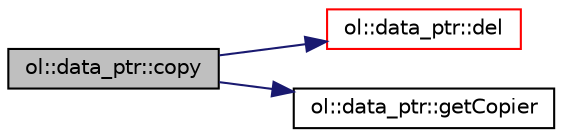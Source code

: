 digraph "ol::data_ptr::copy"
{
 // LATEX_PDF_SIZE
  edge [fontname="Helvetica",fontsize="10",labelfontname="Helvetica",labelfontsize="10"];
  node [fontname="Helvetica",fontsize="10",shape=record];
  rankdir="LR";
  Node1 [label="ol::data_ptr::copy",height=0.2,width=0.4,color="black", fillcolor="grey75", style="filled", fontcolor="black",tooltip=" "];
  Node1 -> Node2 [color="midnightblue",fontsize="10",style="solid",fontname="Helvetica"];
  Node2 [label="ol::data_ptr::del",height=0.2,width=0.4,color="red", fillcolor="white", style="filled",URL="$classol_1_1data__ptr.html#a6d12c5eb5cfbd79cc50f77a9e2036fb8",tooltip=" "];
  Node1 -> Node4 [color="midnightblue",fontsize="10",style="solid",fontname="Helvetica"];
  Node4 [label="ol::data_ptr::getCopier",height=0.2,width=0.4,color="black", fillcolor="white", style="filled",URL="$classol_1_1data__ptr.html#a2347e22934a335cc6b04e86e7641ce5a",tooltip=" "];
}
